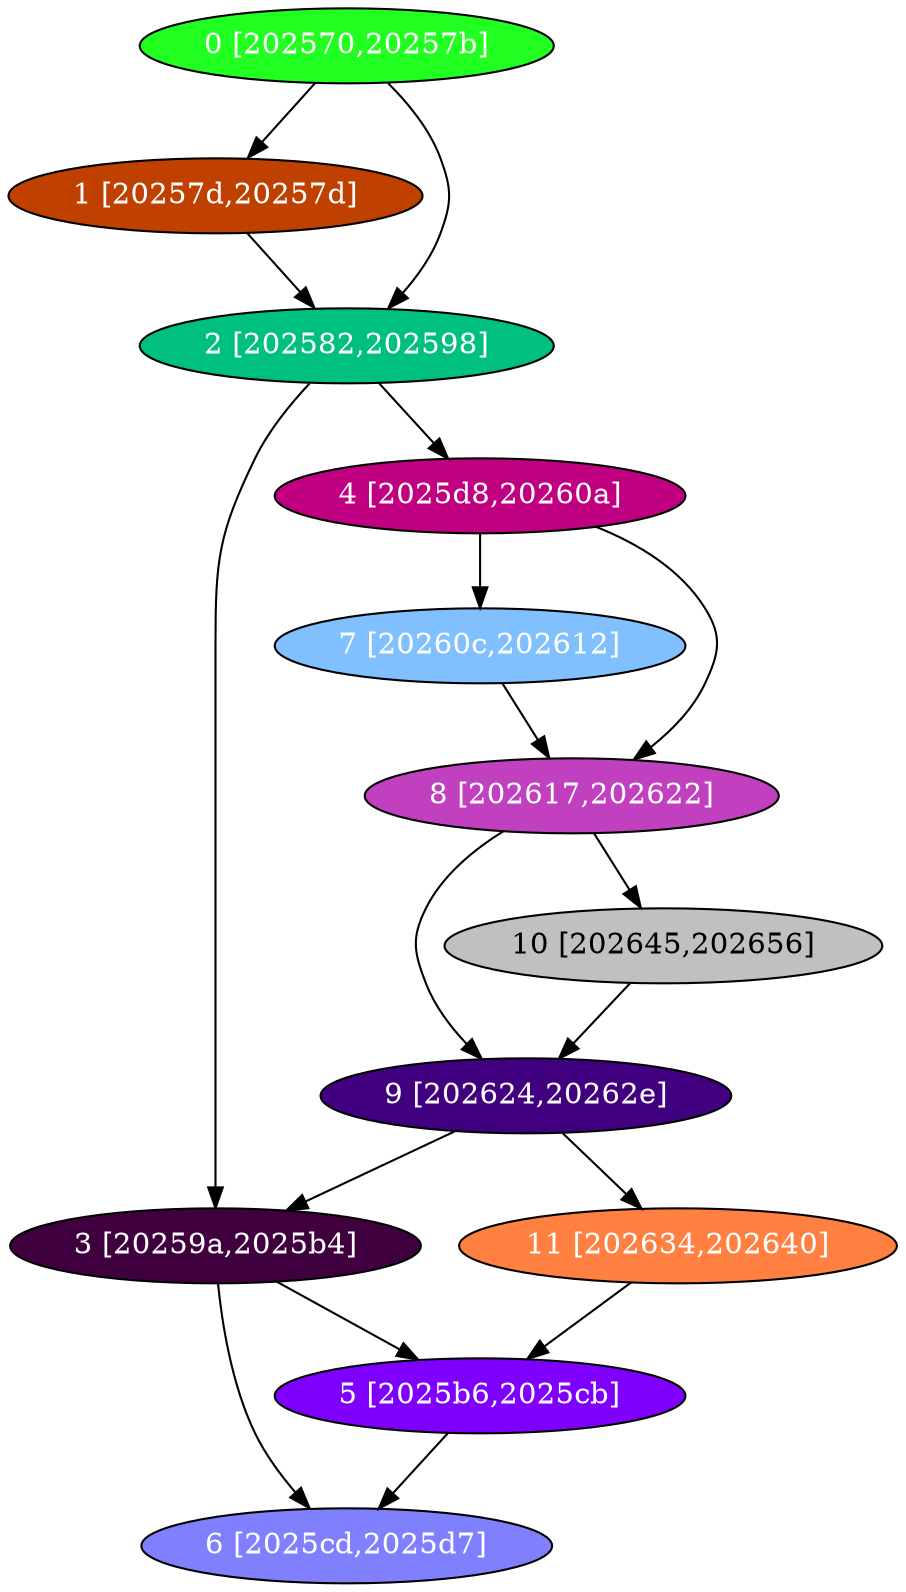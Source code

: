 diGraph libnss3{
	libnss3_0  [style=filled fillcolor="#20FF20" fontcolor="#ffffff" shape=oval label="0 [202570,20257b]"]
	libnss3_1  [style=filled fillcolor="#C04000" fontcolor="#ffffff" shape=oval label="1 [20257d,20257d]"]
	libnss3_2  [style=filled fillcolor="#00C080" fontcolor="#ffffff" shape=oval label="2 [202582,202598]"]
	libnss3_3  [style=filled fillcolor="#400040" fontcolor="#ffffff" shape=oval label="3 [20259a,2025b4]"]
	libnss3_4  [style=filled fillcolor="#C00080" fontcolor="#ffffff" shape=oval label="4 [2025d8,20260a]"]
	libnss3_5  [style=filled fillcolor="#8000FF" fontcolor="#ffffff" shape=oval label="5 [2025b6,2025cb]"]
	libnss3_6  [style=filled fillcolor="#8080FF" fontcolor="#ffffff" shape=oval label="6 [2025cd,2025d7]"]
	libnss3_7  [style=filled fillcolor="#80C0FF" fontcolor="#ffffff" shape=oval label="7 [20260c,202612]"]
	libnss3_8  [style=filled fillcolor="#C040C0" fontcolor="#ffffff" shape=oval label="8 [202617,202622]"]
	libnss3_9  [style=filled fillcolor="#400080" fontcolor="#ffffff" shape=oval label="9 [202624,20262e]"]
	libnss3_a  [style=filled fillcolor="#C0C0C0" fontcolor="#000000" shape=oval label="10 [202645,202656]"]
	libnss3_b  [style=filled fillcolor="#FF8040" fontcolor="#ffffff" shape=oval label="11 [202634,202640]"]

	libnss3_0 -> libnss3_1
	libnss3_0 -> libnss3_2
	libnss3_1 -> libnss3_2
	libnss3_2 -> libnss3_3
	libnss3_2 -> libnss3_4
	libnss3_3 -> libnss3_5
	libnss3_3 -> libnss3_6
	libnss3_4 -> libnss3_7
	libnss3_4 -> libnss3_8
	libnss3_5 -> libnss3_6
	libnss3_7 -> libnss3_8
	libnss3_8 -> libnss3_9
	libnss3_8 -> libnss3_a
	libnss3_9 -> libnss3_3
	libnss3_9 -> libnss3_b
	libnss3_a -> libnss3_9
	libnss3_b -> libnss3_5
}